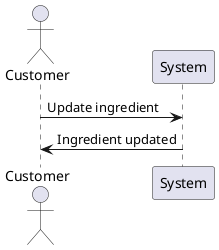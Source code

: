 @startuml
actor Customer
Customer -> System: Update ingredient
System -> Customer: Ingredient updated
@enduml